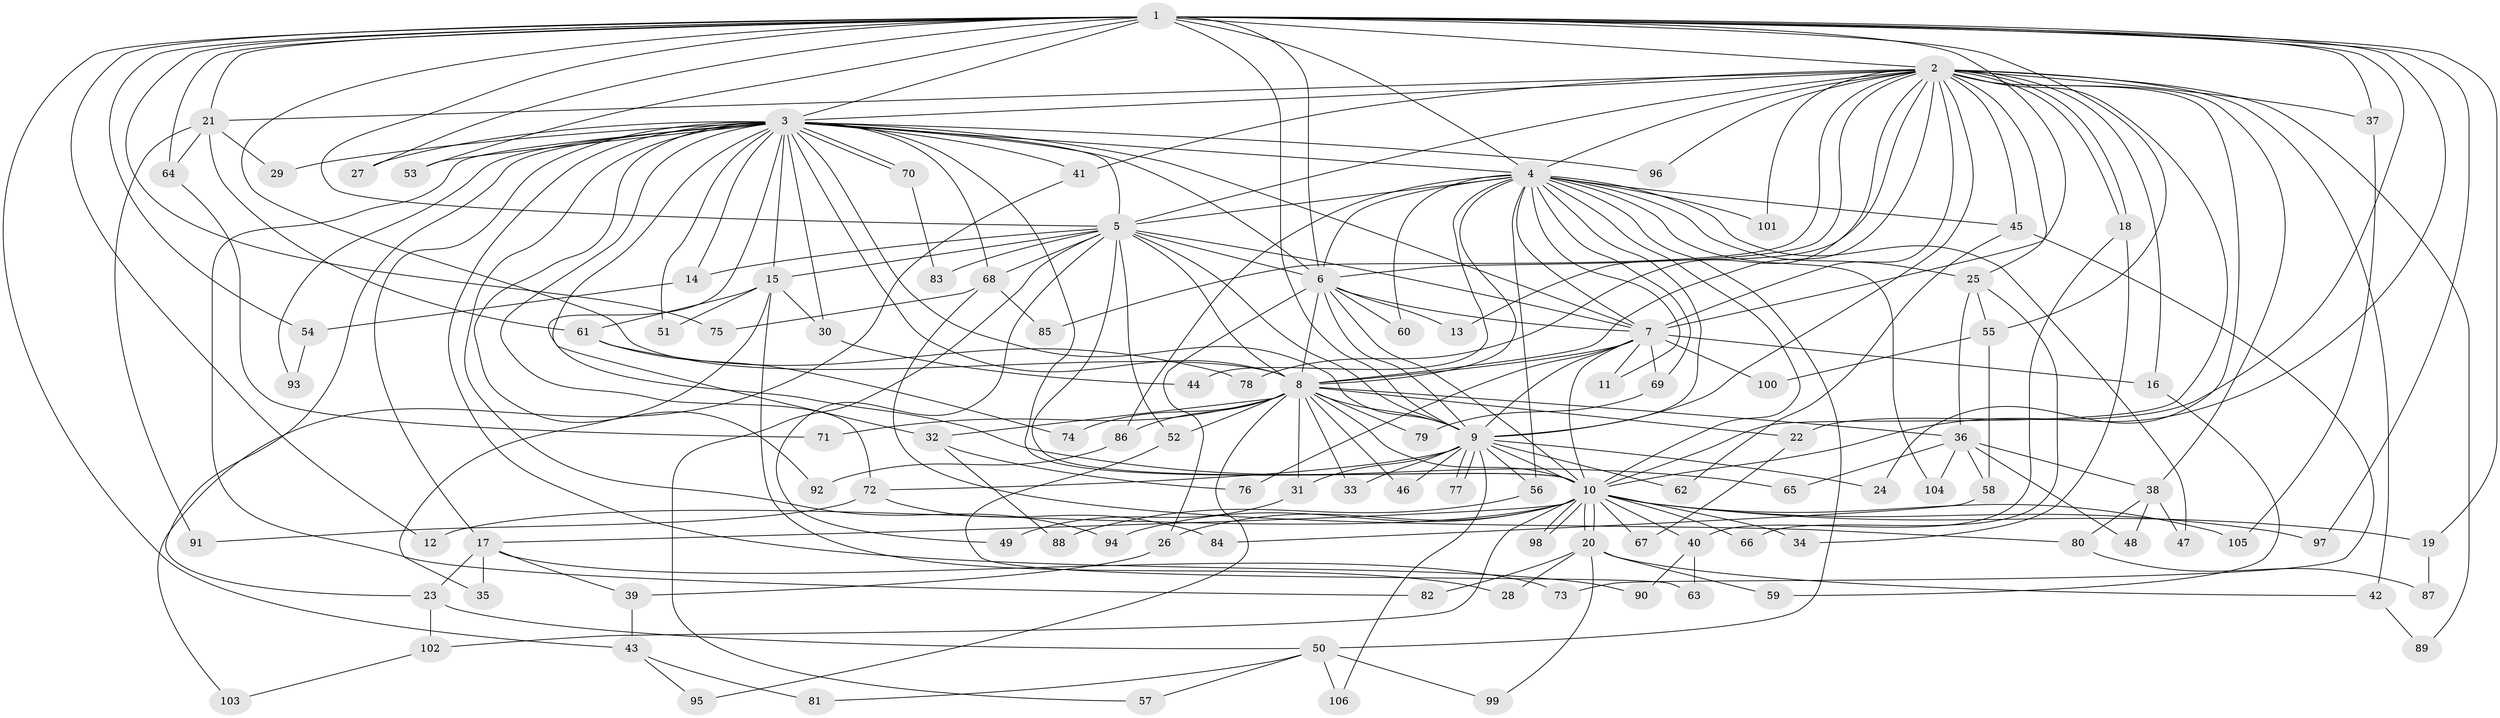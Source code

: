 // Generated by graph-tools (version 1.1) at 2025/25/03/09/25 03:25:48]
// undirected, 106 vertices, 237 edges
graph export_dot {
graph [start="1"]
  node [color=gray90,style=filled];
  1;
  2;
  3;
  4;
  5;
  6;
  7;
  8;
  9;
  10;
  11;
  12;
  13;
  14;
  15;
  16;
  17;
  18;
  19;
  20;
  21;
  22;
  23;
  24;
  25;
  26;
  27;
  28;
  29;
  30;
  31;
  32;
  33;
  34;
  35;
  36;
  37;
  38;
  39;
  40;
  41;
  42;
  43;
  44;
  45;
  46;
  47;
  48;
  49;
  50;
  51;
  52;
  53;
  54;
  55;
  56;
  57;
  58;
  59;
  60;
  61;
  62;
  63;
  64;
  65;
  66;
  67;
  68;
  69;
  70;
  71;
  72;
  73;
  74;
  75;
  76;
  77;
  78;
  79;
  80;
  81;
  82;
  83;
  84;
  85;
  86;
  87;
  88;
  89;
  90;
  91;
  92;
  93;
  94;
  95;
  96;
  97;
  98;
  99;
  100;
  101;
  102;
  103;
  104;
  105;
  106;
  1 -- 2;
  1 -- 3;
  1 -- 4;
  1 -- 5;
  1 -- 6;
  1 -- 7;
  1 -- 8;
  1 -- 9;
  1 -- 10;
  1 -- 12;
  1 -- 19;
  1 -- 21;
  1 -- 22;
  1 -- 27;
  1 -- 37;
  1 -- 43;
  1 -- 53;
  1 -- 54;
  1 -- 55;
  1 -- 64;
  1 -- 75;
  1 -- 97;
  2 -- 3;
  2 -- 4;
  2 -- 5;
  2 -- 6;
  2 -- 7;
  2 -- 8;
  2 -- 9;
  2 -- 10;
  2 -- 13;
  2 -- 16;
  2 -- 18;
  2 -- 18;
  2 -- 21;
  2 -- 24;
  2 -- 25;
  2 -- 37;
  2 -- 38;
  2 -- 41;
  2 -- 42;
  2 -- 45;
  2 -- 78;
  2 -- 85;
  2 -- 89;
  2 -- 96;
  2 -- 101;
  3 -- 4;
  3 -- 5;
  3 -- 6;
  3 -- 7;
  3 -- 8;
  3 -- 9;
  3 -- 10;
  3 -- 14;
  3 -- 15;
  3 -- 17;
  3 -- 23;
  3 -- 27;
  3 -- 29;
  3 -- 30;
  3 -- 32;
  3 -- 41;
  3 -- 51;
  3 -- 53;
  3 -- 65;
  3 -- 68;
  3 -- 70;
  3 -- 70;
  3 -- 72;
  3 -- 82;
  3 -- 90;
  3 -- 92;
  3 -- 93;
  3 -- 94;
  3 -- 96;
  4 -- 5;
  4 -- 6;
  4 -- 7;
  4 -- 8;
  4 -- 9;
  4 -- 10;
  4 -- 11;
  4 -- 25;
  4 -- 44;
  4 -- 45;
  4 -- 47;
  4 -- 50;
  4 -- 56;
  4 -- 60;
  4 -- 69;
  4 -- 86;
  4 -- 101;
  4 -- 104;
  5 -- 6;
  5 -- 7;
  5 -- 8;
  5 -- 9;
  5 -- 10;
  5 -- 14;
  5 -- 15;
  5 -- 49;
  5 -- 52;
  5 -- 57;
  5 -- 68;
  5 -- 83;
  6 -- 7;
  6 -- 8;
  6 -- 9;
  6 -- 10;
  6 -- 13;
  6 -- 26;
  6 -- 60;
  7 -- 8;
  7 -- 9;
  7 -- 10;
  7 -- 11;
  7 -- 16;
  7 -- 69;
  7 -- 76;
  7 -- 100;
  8 -- 9;
  8 -- 10;
  8 -- 22;
  8 -- 31;
  8 -- 32;
  8 -- 33;
  8 -- 36;
  8 -- 46;
  8 -- 52;
  8 -- 71;
  8 -- 74;
  8 -- 79;
  8 -- 86;
  8 -- 95;
  9 -- 10;
  9 -- 24;
  9 -- 31;
  9 -- 33;
  9 -- 46;
  9 -- 56;
  9 -- 62;
  9 -- 72;
  9 -- 77;
  9 -- 77;
  9 -- 106;
  10 -- 12;
  10 -- 17;
  10 -- 19;
  10 -- 20;
  10 -- 20;
  10 -- 26;
  10 -- 34;
  10 -- 40;
  10 -- 66;
  10 -- 67;
  10 -- 94;
  10 -- 97;
  10 -- 98;
  10 -- 98;
  10 -- 102;
  10 -- 105;
  14 -- 54;
  15 -- 28;
  15 -- 30;
  15 -- 35;
  15 -- 51;
  15 -- 61;
  16 -- 59;
  17 -- 23;
  17 -- 35;
  17 -- 39;
  17 -- 73;
  18 -- 34;
  18 -- 40;
  19 -- 87;
  20 -- 28;
  20 -- 42;
  20 -- 59;
  20 -- 82;
  20 -- 99;
  21 -- 29;
  21 -- 61;
  21 -- 64;
  21 -- 91;
  22 -- 67;
  23 -- 50;
  23 -- 102;
  25 -- 36;
  25 -- 55;
  25 -- 66;
  26 -- 39;
  30 -- 44;
  31 -- 49;
  32 -- 76;
  32 -- 88;
  36 -- 38;
  36 -- 48;
  36 -- 58;
  36 -- 65;
  36 -- 104;
  37 -- 105;
  38 -- 47;
  38 -- 48;
  38 -- 80;
  39 -- 43;
  40 -- 63;
  40 -- 90;
  41 -- 103;
  42 -- 89;
  43 -- 81;
  43 -- 95;
  45 -- 62;
  45 -- 73;
  50 -- 57;
  50 -- 81;
  50 -- 99;
  50 -- 106;
  52 -- 63;
  54 -- 93;
  55 -- 58;
  55 -- 100;
  56 -- 88;
  58 -- 84;
  61 -- 74;
  61 -- 78;
  64 -- 71;
  68 -- 75;
  68 -- 80;
  68 -- 85;
  69 -- 79;
  70 -- 83;
  72 -- 84;
  72 -- 91;
  80 -- 87;
  86 -- 92;
  102 -- 103;
}
